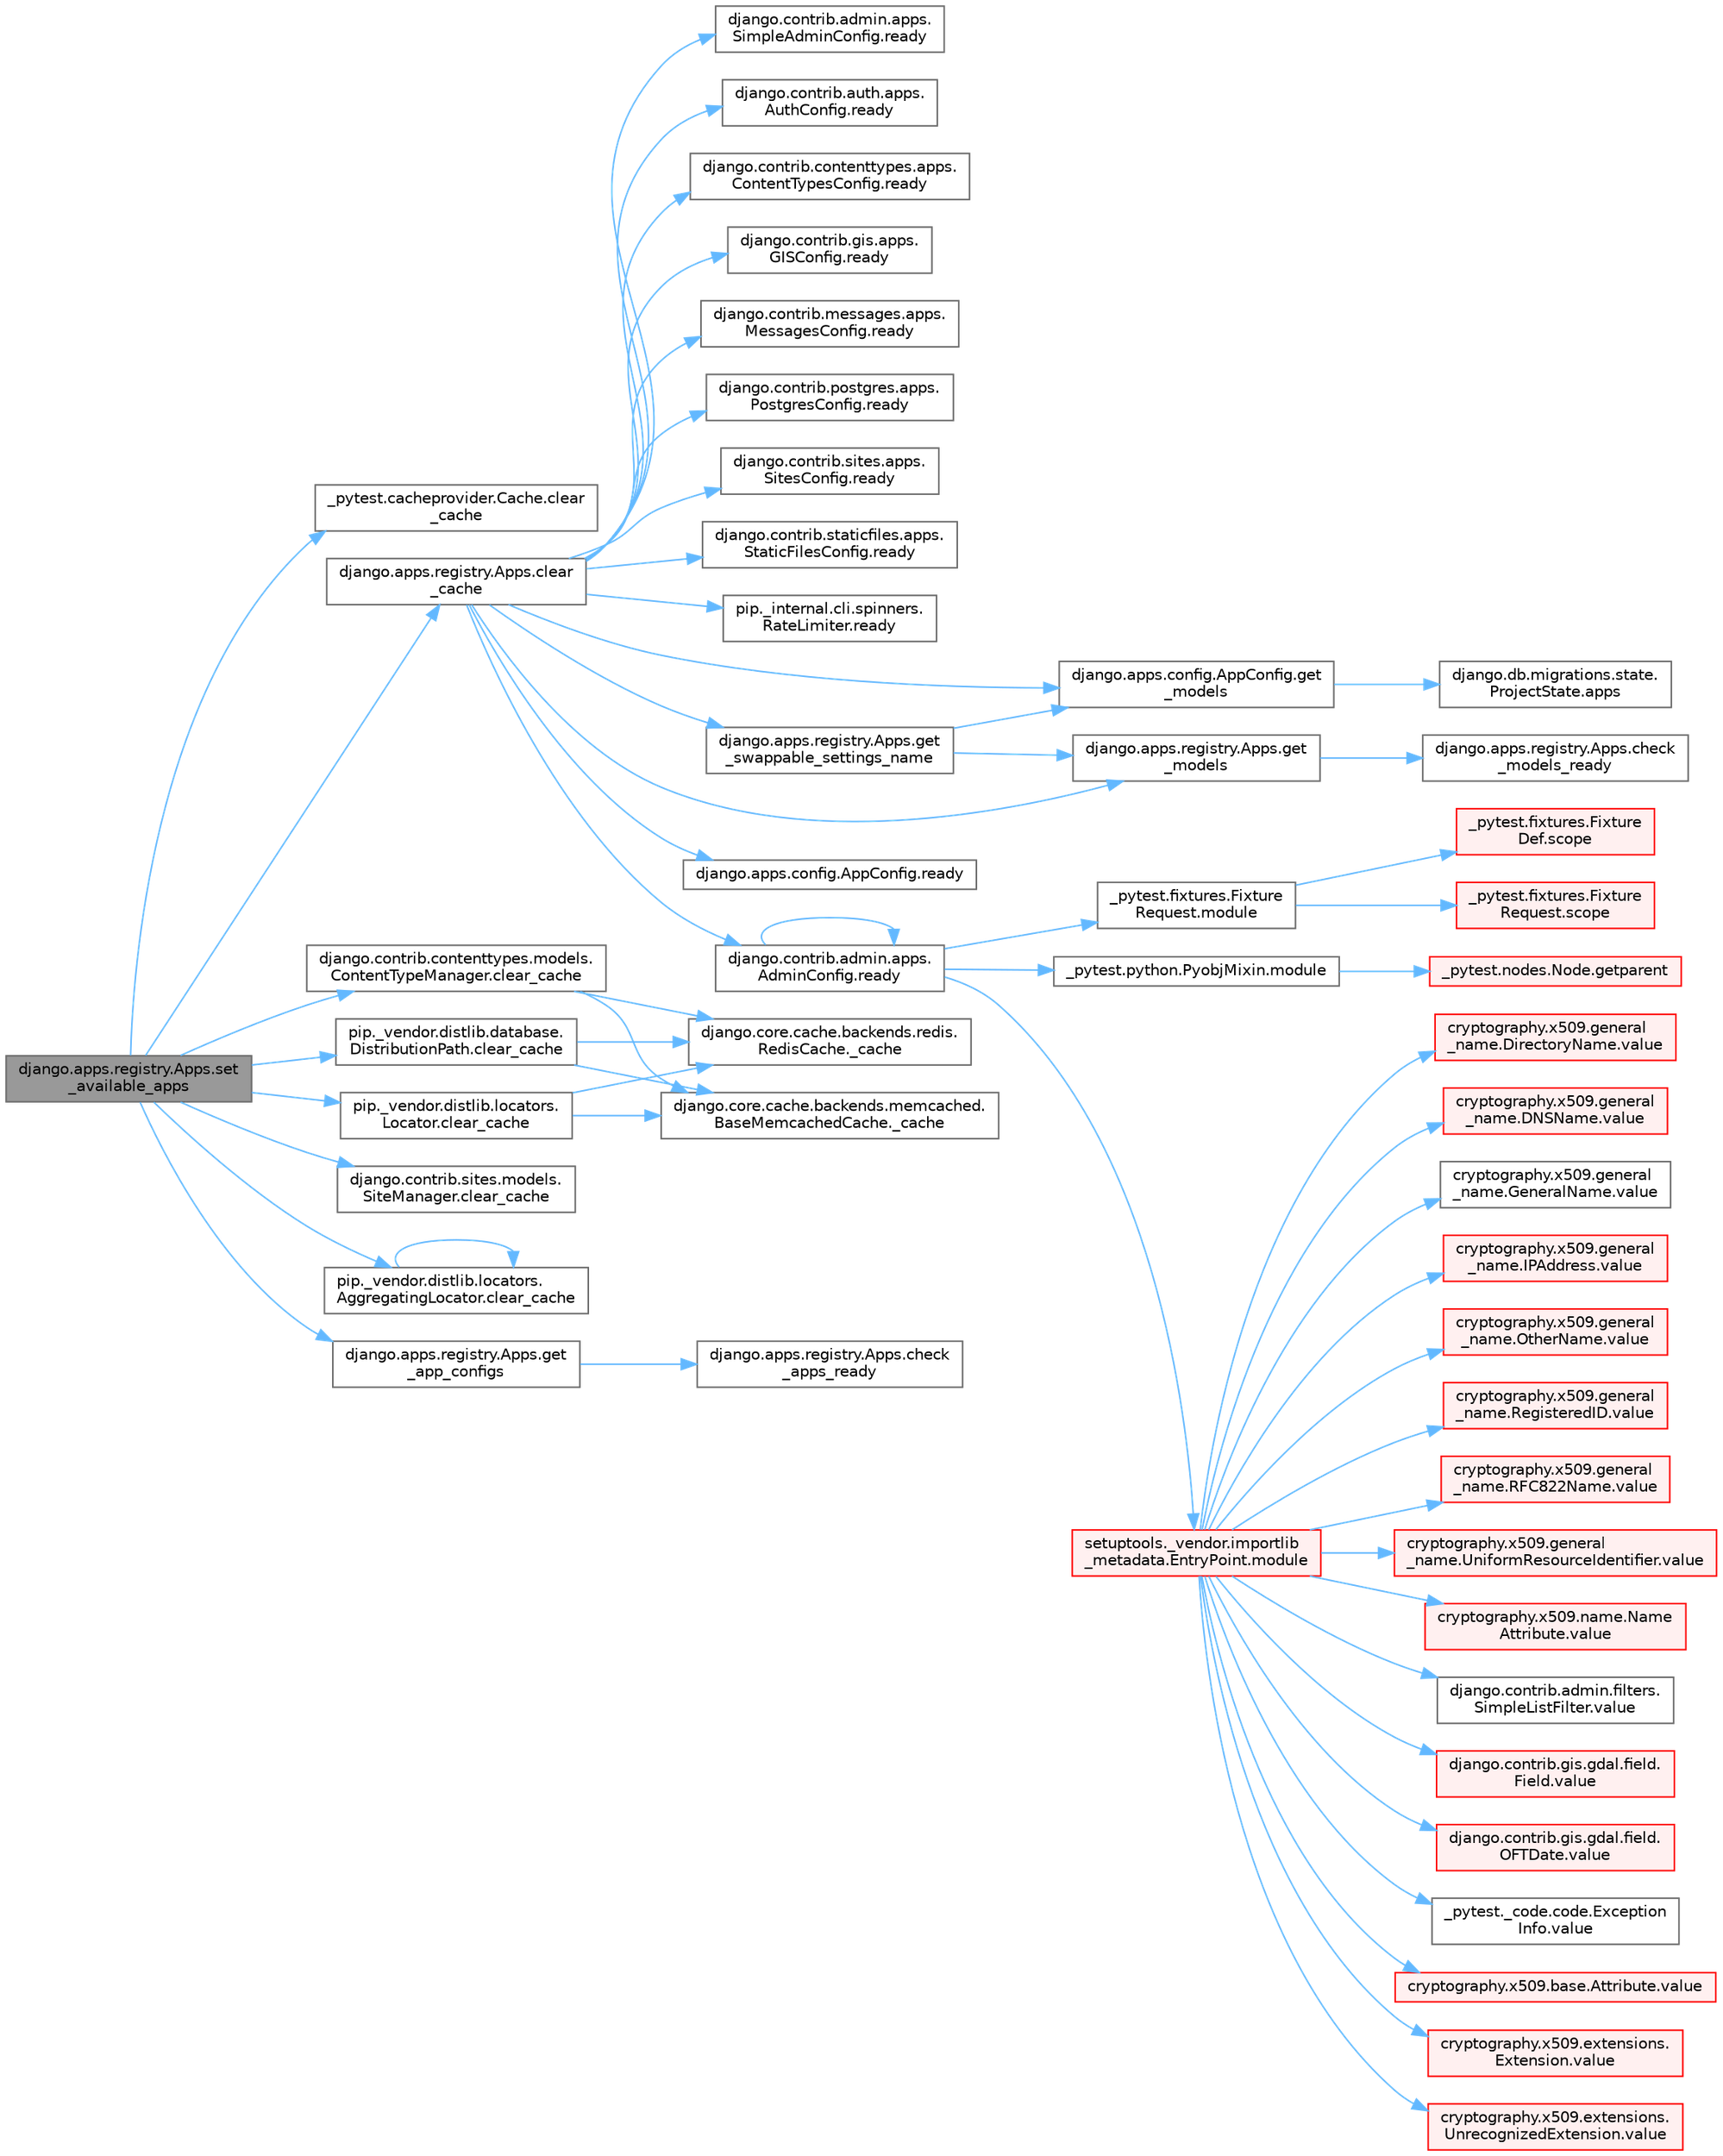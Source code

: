 digraph "django.apps.registry.Apps.set_available_apps"
{
 // LATEX_PDF_SIZE
  bgcolor="transparent";
  edge [fontname=Helvetica,fontsize=10,labelfontname=Helvetica,labelfontsize=10];
  node [fontname=Helvetica,fontsize=10,shape=box,height=0.2,width=0.4];
  rankdir="LR";
  Node1 [id="Node000001",label="django.apps.registry.Apps.set\l_available_apps",height=0.2,width=0.4,color="gray40", fillcolor="grey60", style="filled", fontcolor="black",tooltip=" "];
  Node1 -> Node2 [id="edge1_Node000001_Node000002",color="steelblue1",style="solid",tooltip=" "];
  Node2 [id="Node000002",label="_pytest.cacheprovider.Cache.clear\l_cache",height=0.2,width=0.4,color="grey40", fillcolor="white", style="filled",URL="$class__pytest_1_1cacheprovider_1_1_cache.html#a8517e252c5f11ccce0d5986473242628",tooltip=" "];
  Node1 -> Node3 [id="edge2_Node000001_Node000003",color="steelblue1",style="solid",tooltip=" "];
  Node3 [id="Node000003",label="django.apps.registry.Apps.clear\l_cache",height=0.2,width=0.4,color="grey40", fillcolor="white", style="filled",URL="$classdjango_1_1apps_1_1registry_1_1_apps.html#ae0ec3a2f0a5af7cbfbc23e509031539a",tooltip=" "];
  Node3 -> Node4 [id="edge3_Node000003_Node000004",color="steelblue1",style="solid",tooltip=" "];
  Node4 [id="Node000004",label="django.apps.config.AppConfig.get\l_models",height=0.2,width=0.4,color="grey40", fillcolor="white", style="filled",URL="$classdjango_1_1apps_1_1config_1_1_app_config.html#a188c27f9eea1735cd48bf560897a37ca",tooltip=" "];
  Node4 -> Node5 [id="edge4_Node000004_Node000005",color="steelblue1",style="solid",tooltip=" "];
  Node5 [id="Node000005",label="django.db.migrations.state.\lProjectState.apps",height=0.2,width=0.4,color="grey40", fillcolor="white", style="filled",URL="$classdjango_1_1db_1_1migrations_1_1state_1_1_project_state.html#a512f631936ae6b299fa822af8d84eb62",tooltip=" "];
  Node3 -> Node6 [id="edge5_Node000003_Node000006",color="steelblue1",style="solid",tooltip=" "];
  Node6 [id="Node000006",label="django.apps.registry.Apps.get\l_models",height=0.2,width=0.4,color="grey40", fillcolor="white", style="filled",URL="$classdjango_1_1apps_1_1registry_1_1_apps.html#acb337cd0ebaa2969113f6b1d8eea2c2e",tooltip=" "];
  Node6 -> Node7 [id="edge6_Node000006_Node000007",color="steelblue1",style="solid",tooltip=" "];
  Node7 [id="Node000007",label="django.apps.registry.Apps.check\l_models_ready",height=0.2,width=0.4,color="grey40", fillcolor="white", style="filled",URL="$classdjango_1_1apps_1_1registry_1_1_apps.html#a9f2d404bc65718338f4d9403c5320bee",tooltip=" "];
  Node3 -> Node8 [id="edge7_Node000003_Node000008",color="steelblue1",style="solid",tooltip=" "];
  Node8 [id="Node000008",label="django.apps.registry.Apps.get\l_swappable_settings_name",height=0.2,width=0.4,color="grey40", fillcolor="white", style="filled",URL="$classdjango_1_1apps_1_1registry_1_1_apps.html#a5ba856dd6eb78e9b95b8e05fc9249237",tooltip=" "];
  Node8 -> Node4 [id="edge8_Node000008_Node000004",color="steelblue1",style="solid",tooltip=" "];
  Node8 -> Node6 [id="edge9_Node000008_Node000006",color="steelblue1",style="solid",tooltip=" "];
  Node3 -> Node9 [id="edge10_Node000003_Node000009",color="steelblue1",style="solid",tooltip=" "];
  Node9 [id="Node000009",label="django.apps.config.AppConfig.ready",height=0.2,width=0.4,color="grey40", fillcolor="white", style="filled",URL="$classdjango_1_1apps_1_1config_1_1_app_config.html#a08f05a339329599dd195bf1037c638e5",tooltip=" "];
  Node3 -> Node10 [id="edge11_Node000003_Node000010",color="steelblue1",style="solid",tooltip=" "];
  Node10 [id="Node000010",label="django.contrib.admin.apps.\lAdminConfig.ready",height=0.2,width=0.4,color="grey40", fillcolor="white", style="filled",URL="$classdjango_1_1contrib_1_1admin_1_1apps_1_1_admin_config.html#a974b1b1482df95ff46898bf20d7d0ecd",tooltip=" "];
  Node10 -> Node11 [id="edge12_Node000010_Node000011",color="steelblue1",style="solid",tooltip=" "];
  Node11 [id="Node000011",label="_pytest.fixtures.Fixture\lRequest.module",height=0.2,width=0.4,color="grey40", fillcolor="white", style="filled",URL="$class__pytest_1_1fixtures_1_1_fixture_request.html#ad7a3eaa568b0f3ba67ebf2fd02ecea0e",tooltip=" "];
  Node11 -> Node12 [id="edge13_Node000011_Node000012",color="steelblue1",style="solid",tooltip=" "];
  Node12 [id="Node000012",label="_pytest.fixtures.Fixture\lDef.scope",height=0.2,width=0.4,color="red", fillcolor="#FFF0F0", style="filled",URL="$class__pytest_1_1fixtures_1_1_fixture_def.html#a7631cdae842daae93780def0698acba2",tooltip=" "];
  Node11 -> Node16 [id="edge14_Node000011_Node000016",color="steelblue1",style="solid",tooltip=" "];
  Node16 [id="Node000016",label="_pytest.fixtures.Fixture\lRequest.scope",height=0.2,width=0.4,color="red", fillcolor="#FFF0F0", style="filled",URL="$class__pytest_1_1fixtures_1_1_fixture_request.html#acb5406ee9e8cf7147711b9314b6c951a",tooltip=" "];
  Node10 -> Node17 [id="edge15_Node000010_Node000017",color="steelblue1",style="solid",tooltip=" "];
  Node17 [id="Node000017",label="_pytest.python.PyobjMixin.module",height=0.2,width=0.4,color="grey40", fillcolor="white", style="filled",URL="$class__pytest_1_1python_1_1_pyobj_mixin.html#a59f370b8fb7ac30c262e6dc2797527d2",tooltip=" "];
  Node17 -> Node18 [id="edge16_Node000017_Node000018",color="steelblue1",style="solid",tooltip=" "];
  Node18 [id="Node000018",label="_pytest.nodes.Node.getparent",height=0.2,width=0.4,color="red", fillcolor="#FFF0F0", style="filled",URL="$class__pytest_1_1nodes_1_1_node.html#aa43550c78abb0cf55437b1fd51bf8aa5",tooltip=" "];
  Node10 -> Node21 [id="edge17_Node000010_Node000021",color="steelblue1",style="solid",tooltip=" "];
  Node21 [id="Node000021",label="setuptools._vendor.importlib\l_metadata.EntryPoint.module",height=0.2,width=0.4,color="red", fillcolor="#FFF0F0", style="filled",URL="$classsetuptools_1_1__vendor_1_1importlib__metadata_1_1_entry_point.html#ab0cf8662ae1b114f079d464a9bdbb70f",tooltip=" "];
  Node21 -> Node22 [id="edge18_Node000021_Node000022",color="steelblue1",style="solid",tooltip=" "];
  Node22 [id="Node000022",label="_pytest._code.code.Exception\lInfo.value",height=0.2,width=0.4,color="grey40", fillcolor="white", style="filled",URL="$class__pytest_1_1__code_1_1code_1_1_exception_info.html#a65675b4b4254ece8c2b96f442ffa6a75",tooltip=" "];
  Node21 -> Node23 [id="edge19_Node000021_Node000023",color="steelblue1",style="solid",tooltip=" "];
  Node23 [id="Node000023",label="cryptography.x509.base.Attribute.value",height=0.2,width=0.4,color="red", fillcolor="#FFF0F0", style="filled",URL="$classcryptography_1_1x509_1_1base_1_1_attribute.html#a60472bf1e6c7d1a19111b910c23c097a",tooltip=" "];
  Node21 -> Node27 [id="edge20_Node000021_Node000027",color="steelblue1",style="solid",tooltip=" "];
  Node27 [id="Node000027",label="cryptography.x509.extensions.\lExtension.value",height=0.2,width=0.4,color="red", fillcolor="#FFF0F0", style="filled",URL="$classcryptography_1_1x509_1_1extensions_1_1_extension.html#a8c49255768af4af1c07670fd09fe42a7",tooltip=" "];
  Node21 -> Node28 [id="edge21_Node000021_Node000028",color="steelblue1",style="solid",tooltip=" "];
  Node28 [id="Node000028",label="cryptography.x509.extensions.\lUnrecognizedExtension.value",height=0.2,width=0.4,color="red", fillcolor="#FFF0F0", style="filled",URL="$classcryptography_1_1x509_1_1extensions_1_1_unrecognized_extension.html#a9992d78623e649a72caf3f3ce5a2c0f9",tooltip=" "];
  Node21 -> Node29 [id="edge22_Node000021_Node000029",color="steelblue1",style="solid",tooltip=" "];
  Node29 [id="Node000029",label="cryptography.x509.general\l_name.DirectoryName.value",height=0.2,width=0.4,color="red", fillcolor="#FFF0F0", style="filled",URL="$classcryptography_1_1x509_1_1general__name_1_1_directory_name.html#a68ccf077d3347ac26ff3c85cb234c9fe",tooltip=" "];
  Node21 -> Node30 [id="edge23_Node000021_Node000030",color="steelblue1",style="solid",tooltip=" "];
  Node30 [id="Node000030",label="cryptography.x509.general\l_name.DNSName.value",height=0.2,width=0.4,color="red", fillcolor="#FFF0F0", style="filled",URL="$classcryptography_1_1x509_1_1general__name_1_1_d_n_s_name.html#a93b054a2226f3b5f15aa11e51e8b2357",tooltip=" "];
  Node21 -> Node31 [id="edge24_Node000021_Node000031",color="steelblue1",style="solid",tooltip=" "];
  Node31 [id="Node000031",label="cryptography.x509.general\l_name.GeneralName.value",height=0.2,width=0.4,color="grey40", fillcolor="white", style="filled",URL="$classcryptography_1_1x509_1_1general__name_1_1_general_name.html#a6eebdc32cba49fb672f0904be4be684a",tooltip=" "];
  Node21 -> Node32 [id="edge25_Node000021_Node000032",color="steelblue1",style="solid",tooltip=" "];
  Node32 [id="Node000032",label="cryptography.x509.general\l_name.IPAddress.value",height=0.2,width=0.4,color="red", fillcolor="#FFF0F0", style="filled",URL="$classcryptography_1_1x509_1_1general__name_1_1_i_p_address.html#a514cf4d34f9d4eac1db384e30bfd545c",tooltip=" "];
  Node21 -> Node33 [id="edge26_Node000021_Node000033",color="steelblue1",style="solid",tooltip=" "];
  Node33 [id="Node000033",label="cryptography.x509.general\l_name.OtherName.value",height=0.2,width=0.4,color="red", fillcolor="#FFF0F0", style="filled",URL="$classcryptography_1_1x509_1_1general__name_1_1_other_name.html#adc049986474090e83a8ff9ed596f53f6",tooltip=" "];
  Node21 -> Node34 [id="edge27_Node000021_Node000034",color="steelblue1",style="solid",tooltip=" "];
  Node34 [id="Node000034",label="cryptography.x509.general\l_name.RegisteredID.value",height=0.2,width=0.4,color="red", fillcolor="#FFF0F0", style="filled",URL="$classcryptography_1_1x509_1_1general__name_1_1_registered_i_d.html#a54915bad33598e65e1299ae76700053c",tooltip=" "];
  Node21 -> Node35 [id="edge28_Node000021_Node000035",color="steelblue1",style="solid",tooltip=" "];
  Node35 [id="Node000035",label="cryptography.x509.general\l_name.RFC822Name.value",height=0.2,width=0.4,color="red", fillcolor="#FFF0F0", style="filled",URL="$classcryptography_1_1x509_1_1general__name_1_1_r_f_c822_name.html#a63c29183b28ccc19efeb5894b261e70d",tooltip=" "];
  Node21 -> Node36 [id="edge29_Node000021_Node000036",color="steelblue1",style="solid",tooltip=" "];
  Node36 [id="Node000036",label="cryptography.x509.general\l_name.UniformResourceIdentifier.value",height=0.2,width=0.4,color="red", fillcolor="#FFF0F0", style="filled",URL="$classcryptography_1_1x509_1_1general__name_1_1_uniform_resource_identifier.html#a62c2508b5e9961e78426b268e20f412f",tooltip=" "];
  Node21 -> Node37 [id="edge30_Node000021_Node000037",color="steelblue1",style="solid",tooltip=" "];
  Node37 [id="Node000037",label="cryptography.x509.name.Name\lAttribute.value",height=0.2,width=0.4,color="red", fillcolor="#FFF0F0", style="filled",URL="$classcryptography_1_1x509_1_1name_1_1_name_attribute.html#af39a23a036a8c8a731fb74018c6c58f7",tooltip=" "];
  Node21 -> Node38 [id="edge31_Node000021_Node000038",color="steelblue1",style="solid",tooltip=" "];
  Node38 [id="Node000038",label="django.contrib.admin.filters.\lSimpleListFilter.value",height=0.2,width=0.4,color="grey40", fillcolor="white", style="filled",URL="$classdjango_1_1contrib_1_1admin_1_1filters_1_1_simple_list_filter.html#aefe5c6c5478d3d2560a882cadc9e7649",tooltip=" "];
  Node21 -> Node39 [id="edge32_Node000021_Node000039",color="steelblue1",style="solid",tooltip=" "];
  Node39 [id="Node000039",label="django.contrib.gis.gdal.field.\lField.value",height=0.2,width=0.4,color="red", fillcolor="#FFF0F0", style="filled",URL="$classdjango_1_1contrib_1_1gis_1_1gdal_1_1field_1_1_field.html#a0534fa49aaead023461bb9458776c33c",tooltip=" "];
  Node21 -> Node46 [id="edge33_Node000021_Node000046",color="steelblue1",style="solid",tooltip=" "];
  Node46 [id="Node000046",label="django.contrib.gis.gdal.field.\lOFTDate.value",height=0.2,width=0.4,color="red", fillcolor="#FFF0F0", style="filled",URL="$classdjango_1_1contrib_1_1gis_1_1gdal_1_1field_1_1_o_f_t_date.html#a1b70bed1d73b01c2dbbb215c85f318b1",tooltip=" "];
  Node10 -> Node10 [id="edge34_Node000010_Node000010",color="steelblue1",style="solid",tooltip=" "];
  Node3 -> Node4538 [id="edge35_Node000003_Node004538",color="steelblue1",style="solid",tooltip=" "];
  Node4538 [id="Node004538",label="django.contrib.admin.apps.\lSimpleAdminConfig.ready",height=0.2,width=0.4,color="grey40", fillcolor="white", style="filled",URL="$classdjango_1_1contrib_1_1admin_1_1apps_1_1_simple_admin_config.html#ad2c51982559a20fd1b1f5b361836d2d2",tooltip=" "];
  Node3 -> Node4539 [id="edge36_Node000003_Node004539",color="steelblue1",style="solid",tooltip=" "];
  Node4539 [id="Node004539",label="django.contrib.auth.apps.\lAuthConfig.ready",height=0.2,width=0.4,color="grey40", fillcolor="white", style="filled",URL="$classdjango_1_1contrib_1_1auth_1_1apps_1_1_auth_config.html#a5874d8b878159b4702db36a802e6002d",tooltip=" "];
  Node3 -> Node4540 [id="edge37_Node000003_Node004540",color="steelblue1",style="solid",tooltip=" "];
  Node4540 [id="Node004540",label="django.contrib.contenttypes.apps.\lContentTypesConfig.ready",height=0.2,width=0.4,color="grey40", fillcolor="white", style="filled",URL="$classdjango_1_1contrib_1_1contenttypes_1_1apps_1_1_content_types_config.html#afb8456d16a8b0f222a6793193f9eaa17",tooltip=" "];
  Node3 -> Node4541 [id="edge38_Node000003_Node004541",color="steelblue1",style="solid",tooltip=" "];
  Node4541 [id="Node004541",label="django.contrib.gis.apps.\lGISConfig.ready",height=0.2,width=0.4,color="grey40", fillcolor="white", style="filled",URL="$classdjango_1_1contrib_1_1gis_1_1apps_1_1_g_i_s_config.html#a932b5381109ab8b4b4a0a5c5b4161152",tooltip=" "];
  Node3 -> Node4542 [id="edge39_Node000003_Node004542",color="steelblue1",style="solid",tooltip=" "];
  Node4542 [id="Node004542",label="django.contrib.messages.apps.\lMessagesConfig.ready",height=0.2,width=0.4,color="grey40", fillcolor="white", style="filled",URL="$classdjango_1_1contrib_1_1messages_1_1apps_1_1_messages_config.html#ae4273f06e23036e63183a6cf7d50954c",tooltip=" "];
  Node3 -> Node4543 [id="edge40_Node000003_Node004543",color="steelblue1",style="solid",tooltip=" "];
  Node4543 [id="Node004543",label="django.contrib.postgres.apps.\lPostgresConfig.ready",height=0.2,width=0.4,color="grey40", fillcolor="white", style="filled",URL="$classdjango_1_1contrib_1_1postgres_1_1apps_1_1_postgres_config.html#ac1e422e622290f68b90bb224470dbd21",tooltip=" "];
  Node3 -> Node4544 [id="edge41_Node000003_Node004544",color="steelblue1",style="solid",tooltip=" "];
  Node4544 [id="Node004544",label="django.contrib.sites.apps.\lSitesConfig.ready",height=0.2,width=0.4,color="grey40", fillcolor="white", style="filled",URL="$classdjango_1_1contrib_1_1sites_1_1apps_1_1_sites_config.html#a95cd4a2f76ce943b26cb4cc602dc7174",tooltip=" "];
  Node3 -> Node4545 [id="edge42_Node000003_Node004545",color="steelblue1",style="solid",tooltip=" "];
  Node4545 [id="Node004545",label="django.contrib.staticfiles.apps.\lStaticFilesConfig.ready",height=0.2,width=0.4,color="grey40", fillcolor="white", style="filled",URL="$classdjango_1_1contrib_1_1staticfiles_1_1apps_1_1_static_files_config.html#adcfba2af796bc083b78e8a0fb8a44bb9",tooltip=" "];
  Node3 -> Node4546 [id="edge43_Node000003_Node004546",color="steelblue1",style="solid",tooltip=" "];
  Node4546 [id="Node004546",label="pip._internal.cli.spinners.\lRateLimiter.ready",height=0.2,width=0.4,color="grey40", fillcolor="white", style="filled",URL="$classpip_1_1__internal_1_1cli_1_1spinners_1_1_rate_limiter.html#afe31ae392b4e50a03e9149aa30e3f1ee",tooltip=" "];
  Node1 -> Node4547 [id="edge44_Node000001_Node004547",color="steelblue1",style="solid",tooltip=" "];
  Node4547 [id="Node004547",label="django.contrib.contenttypes.models.\lContentTypeManager.clear_cache",height=0.2,width=0.4,color="grey40", fillcolor="white", style="filled",URL="$classdjango_1_1contrib_1_1contenttypes_1_1models_1_1_content_type_manager.html#a6323753cf40210d9962235ece77548f2",tooltip=" "];
  Node4547 -> Node127 [id="edge45_Node004547_Node000127",color="steelblue1",style="solid",tooltip=" "];
  Node127 [id="Node000127",label="django.core.cache.backends.memcached.\lBaseMemcachedCache._cache",height=0.2,width=0.4,color="grey40", fillcolor="white", style="filled",URL="$classdjango_1_1core_1_1cache_1_1backends_1_1memcached_1_1_base_memcached_cache.html#afd8573b5388481b004d795d02a7eebd3",tooltip=" "];
  Node4547 -> Node128 [id="edge46_Node004547_Node000128",color="steelblue1",style="solid",tooltip=" "];
  Node128 [id="Node000128",label="django.core.cache.backends.redis.\lRedisCache._cache",height=0.2,width=0.4,color="grey40", fillcolor="white", style="filled",URL="$classdjango_1_1core_1_1cache_1_1backends_1_1redis_1_1_redis_cache.html#a38c228bbd313c586cb7de900681708e7",tooltip=" "];
  Node1 -> Node4548 [id="edge47_Node000001_Node004548",color="steelblue1",style="solid",tooltip=" "];
  Node4548 [id="Node004548",label="django.contrib.sites.models.\lSiteManager.clear_cache",height=0.2,width=0.4,color="grey40", fillcolor="white", style="filled",URL="$classdjango_1_1contrib_1_1sites_1_1models_1_1_site_manager.html#ae239373866db3aba992168ae7eb81ca9",tooltip=" "];
  Node1 -> Node4549 [id="edge48_Node000001_Node004549",color="steelblue1",style="solid",tooltip=" "];
  Node4549 [id="Node004549",label="pip._vendor.distlib.database.\lDistributionPath.clear_cache",height=0.2,width=0.4,color="grey40", fillcolor="white", style="filled",URL="$classpip_1_1__vendor_1_1distlib_1_1database_1_1_distribution_path.html#ad6d376f3cabc25fcd2574cbffa6f58ad",tooltip=" "];
  Node4549 -> Node127 [id="edge49_Node004549_Node000127",color="steelblue1",style="solid",tooltip=" "];
  Node4549 -> Node128 [id="edge50_Node004549_Node000128",color="steelblue1",style="solid",tooltip=" "];
  Node1 -> Node4550 [id="edge51_Node000001_Node004550",color="steelblue1",style="solid",tooltip=" "];
  Node4550 [id="Node004550",label="pip._vendor.distlib.locators.\lAggregatingLocator.clear_cache",height=0.2,width=0.4,color="grey40", fillcolor="white", style="filled",URL="$classpip_1_1__vendor_1_1distlib_1_1locators_1_1_aggregating_locator.html#a8438f1ed2437c65296c327afaddfb208",tooltip=" "];
  Node4550 -> Node4550 [id="edge52_Node004550_Node004550",color="steelblue1",style="solid",tooltip=" "];
  Node1 -> Node4551 [id="edge53_Node000001_Node004551",color="steelblue1",style="solid",tooltip=" "];
  Node4551 [id="Node004551",label="pip._vendor.distlib.locators.\lLocator.clear_cache",height=0.2,width=0.4,color="grey40", fillcolor="white", style="filled",URL="$classpip_1_1__vendor_1_1distlib_1_1locators_1_1_locator.html#ac279c2a0fed12bcf640820432a2d1aa5",tooltip=" "];
  Node4551 -> Node127 [id="edge54_Node004551_Node000127",color="steelblue1",style="solid",tooltip=" "];
  Node4551 -> Node128 [id="edge55_Node004551_Node000128",color="steelblue1",style="solid",tooltip=" "];
  Node1 -> Node4552 [id="edge56_Node000001_Node004552",color="steelblue1",style="solid",tooltip=" "];
  Node4552 [id="Node004552",label="django.apps.registry.Apps.get\l_app_configs",height=0.2,width=0.4,color="grey40", fillcolor="white", style="filled",URL="$classdjango_1_1apps_1_1registry_1_1_apps.html#a447acad52289e6d2a276ac82d6ba5bfa",tooltip=" "];
  Node4552 -> Node4553 [id="edge57_Node004552_Node004553",color="steelblue1",style="solid",tooltip=" "];
  Node4553 [id="Node004553",label="django.apps.registry.Apps.check\l_apps_ready",height=0.2,width=0.4,color="grey40", fillcolor="white", style="filled",URL="$classdjango_1_1apps_1_1registry_1_1_apps.html#aa13a71350fa81ed8c66120a9fb3123cc",tooltip=" "];
}
